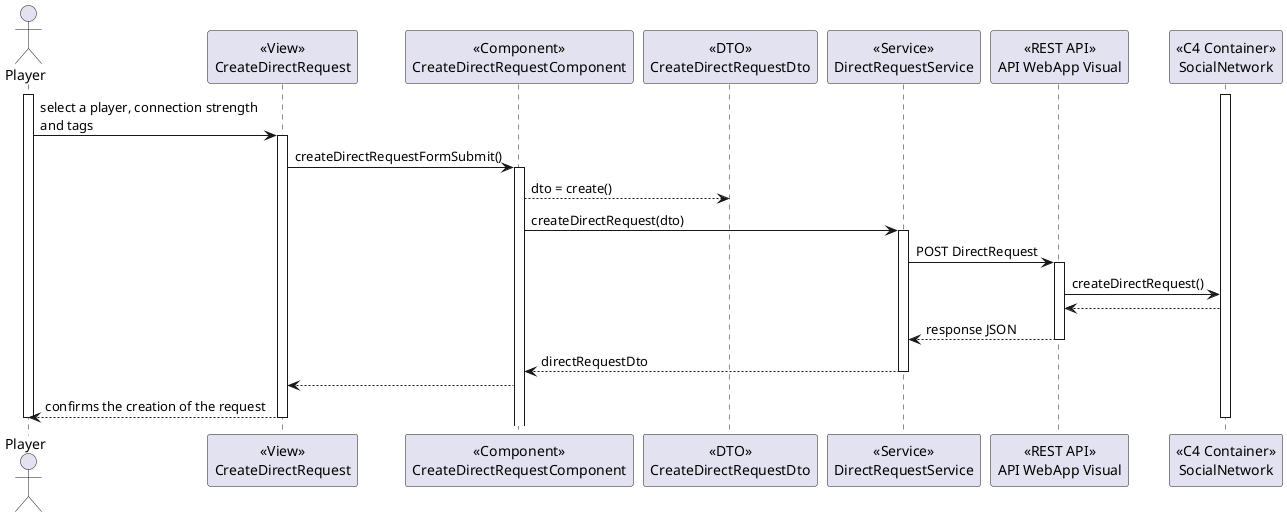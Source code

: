 @startuml

actor "Player" as P

participant "<<View>>\nCreateDirectRequest" as V
participant "<<Component>>\nCreateDirectRequestComponent" as CDC
participant "<<DTO>>\nCreateDirectRequestDto" as DTO
participant "<<Service>>\nDirectRequestService" as DRS
participant "<<REST API>>\nAPI WebApp Visual" as API
participant "<<C4 Container>>\nSocialNetwork" as SC

activate P
activate SC

P -> V : select a player, connection strength\nand tags

activate V

V -> CDC : createDirectRequestFormSubmit()

activate CDC

CDC --> DTO : dto = create()

CDC -> DRS : createDirectRequest(dto)

activate DRS

DRS -> API : POST DirectRequest

activate API

API -> SC : createDirectRequest()

SC --> API

API --> DRS : response JSON

deactivate API

DRS --> CDC : directRequestDto

deactivate DRS

CDC --> V 

V --> P : confirms the creation of the request

deactivate V 
deactivate SC
deactivate P

@enduml
